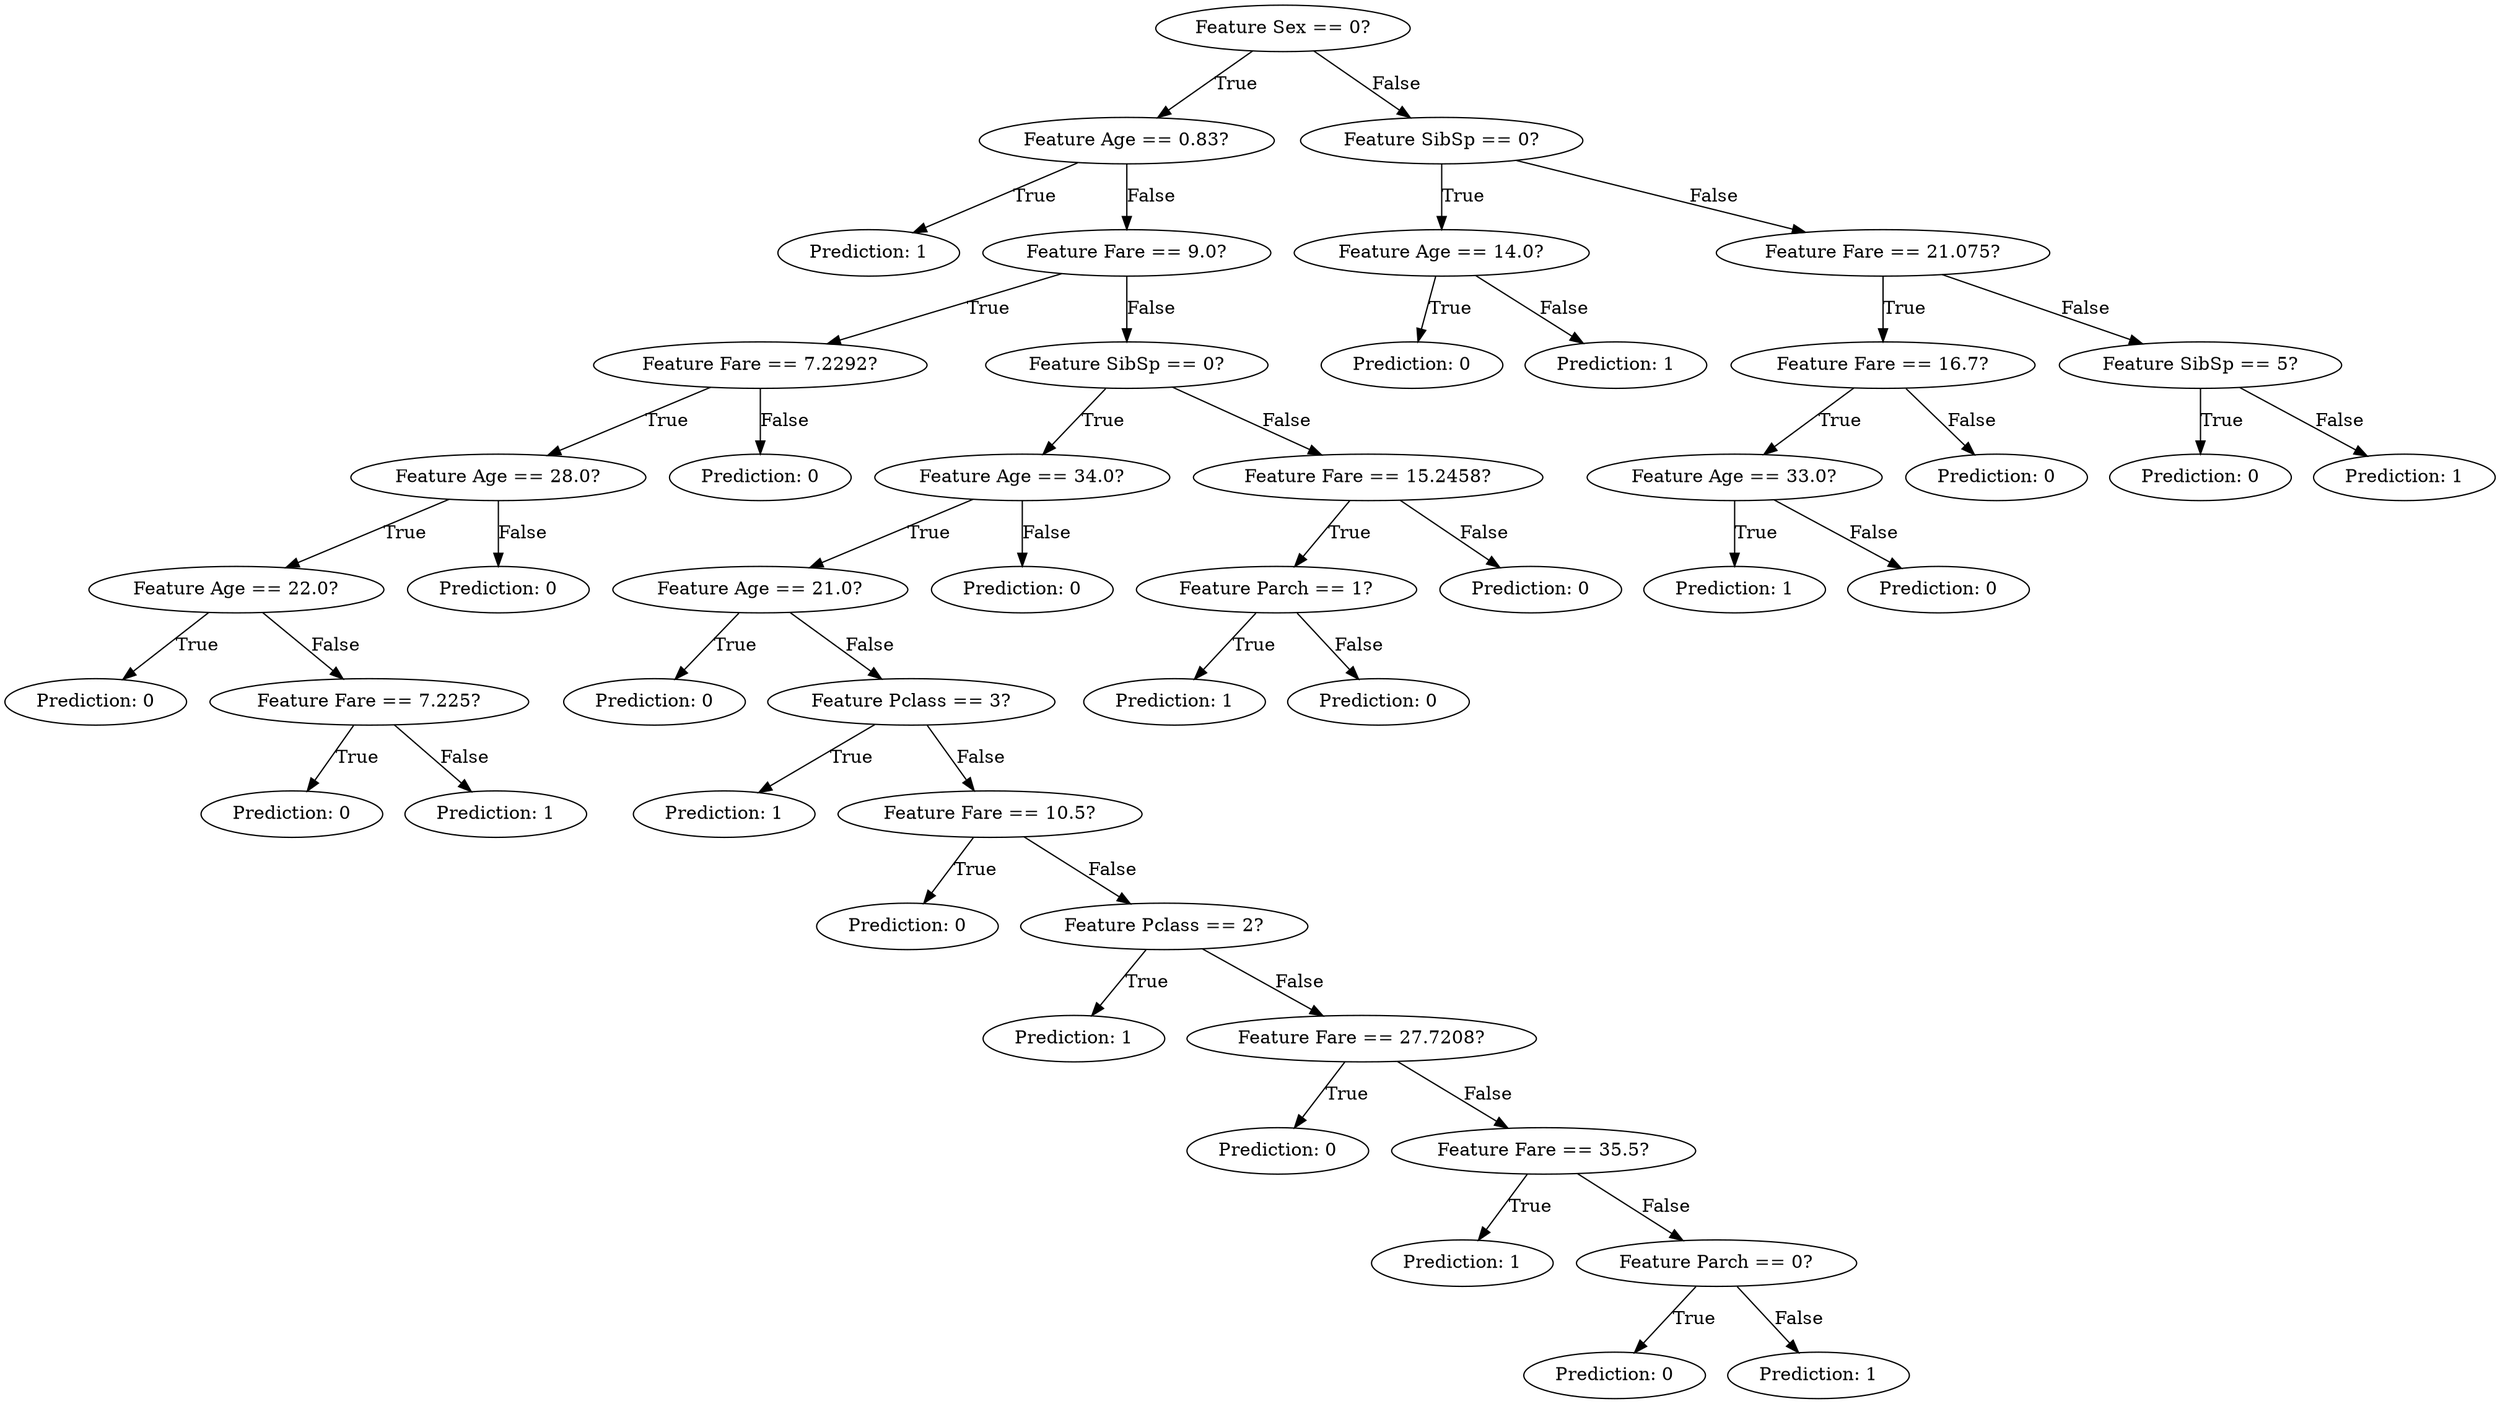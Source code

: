 digraph {
	2368741402848 [label="Feature Sex == 0?"]
	2368741642544 [label="Feature Age == 0.83?"]
	2368741403904 [label="Prediction: 1"]
	2368741642544 -> 2368741403904 [label=True]
	2368741644800 [label="Feature Fare == 9.0?"]
	2368741705088 [label="Feature Fare == 7.2292?"]
	2368741705904 [label="Feature Age == 28.0?"]
	2368741707584 [label="Feature Age == 22.0?"]
	2368741707296 [label="Prediction: 0"]
	2368741707584 -> 2368741707296 [label=True]
	2368741739248 [label="Feature Fare == 7.225?"]
	2368741737712 [label="Prediction: 0"]
	2368741739248 -> 2368741737712 [label=True]
	2368741737520 [label="Prediction: 1"]
	2368741739248 -> 2368741737520 [label=False]
	2368741707584 -> 2368741739248 [label=False]
	2368741705904 -> 2368741707584 [label=True]
	2368741706624 [label="Prediction: 0"]
	2368741705904 -> 2368741706624 [label=False]
	2368741705088 -> 2368741705904 [label=True]
	2368741704512 [label="Prediction: 0"]
	2368741705088 -> 2368741704512 [label=False]
	2368741644800 -> 2368741705088 [label=True]
	2368741706096 [label="Feature SibSp == 0?"]
	2368741707536 [label="Feature Age == 34.0?"]
	2368741737904 [label="Feature Age == 21.0?"]
	2368741736992 [label="Prediction: 0"]
	2368741737904 -> 2368741736992 [label=True]
	2368741740064 [label="Feature Pclass == 3?"]
	2368741739920 [label="Prediction: 1"]
	2368741740064 -> 2368741739920 [label=True]
	2368741808448 [label="Feature Fare == 10.5?"]
	2368741807008 [label="Prediction: 0"]
	2368741808448 -> 2368741807008 [label=True]
	2368741827392 [label="Feature Pclass == 2?"]
	2368741810080 [label="Prediction: 1"]
	2368741827392 -> 2368741810080 [label=True]
	2368741829744 [label="Feature Fare == 27.7208?"]
	2368741828976 [label="Prediction: 0"]
	2368741829744 -> 2368741828976 [label=True]
	2368741856736 [label="Feature Fare == 35.5?"]
	2368741856352 [label="Prediction: 1"]
	2368741856736 -> 2368741856352 [label=True]
	2368741859184 [label="Feature Parch == 0?"]
	2368741858320 [label="Prediction: 0"]
	2368741859184 -> 2368741858320 [label=True]
	2368741857360 [label="Prediction: 1"]
	2368741859184 -> 2368741857360 [label=False]
	2368741856736 -> 2368741859184 [label=False]
	2368741829744 -> 2368741856736 [label=False]
	2368741827392 -> 2368741829744 [label=False]
	2368741808448 -> 2368741827392 [label=False]
	2368741740064 -> 2368741808448 [label=False]
	2368741737904 -> 2368741740064 [label=False]
	2368741707536 -> 2368741737904 [label=True]
	2368741707344 [label="Prediction: 0"]
	2368741707536 -> 2368741707344 [label=False]
	2368741706096 -> 2368741707536 [label=True]
	2368741706720 [label="Feature Fare == 15.2458?"]
	2368741740016 [label="Feature Parch == 1?"]
	2368741737328 [label="Prediction: 1"]
	2368741740016 -> 2368741737328 [label=True]
	2368741737472 [label="Prediction: 0"]
	2368741740016 -> 2368741737472 [label=False]
	2368741706720 -> 2368741740016 [label=True]
	2368741706432 [label="Prediction: 0"]
	2368741706720 -> 2368741706432 [label=False]
	2368741706096 -> 2368741706720 [label=False]
	2368741644800 -> 2368741706096 [label=False]
	2368741642544 -> 2368741644800 [label=False]
	2368741402848 -> 2368741642544 [label=True]
	2368741642688 [label="Feature SibSp == 0?"]
	2368741645520 [label="Feature Age == 14.0?"]
	2368741643408 [label="Prediction: 0"]
	2368741645520 -> 2368741643408 [label=True]
	2368741642640 [label="Prediction: 1"]
	2368741645520 -> 2368741642640 [label=False]
	2368741642688 -> 2368741645520 [label=True]
	2368741645184 [label="Feature Fare == 21.075?"]
	2368741707152 [label="Feature Fare == 16.7?"]
	2368741707440 [label="Feature Age == 33.0?"]
	2368741705952 [label="Prediction: 1"]
	2368741707440 -> 2368741705952 [label=True]
	2368741706144 [label="Prediction: 0"]
	2368741707440 -> 2368741706144 [label=False]
	2368741707152 -> 2368741707440 [label=True]
	2368741704272 [label="Prediction: 0"]
	2368741707152 -> 2368741704272 [label=False]
	2368741645184 -> 2368741707152 [label=True]
	2368741704368 [label="Feature SibSp == 5?"]
	2368741704128 [label="Prediction: 0"]
	2368741704368 -> 2368741704128 [label=True]
	2368741703744 [label="Prediction: 1"]
	2368741704368 -> 2368741703744 [label=False]
	2368741645184 -> 2368741704368 [label=False]
	2368741642688 -> 2368741645184 [label=False]
	2368741402848 -> 2368741642688 [label=False]
}
